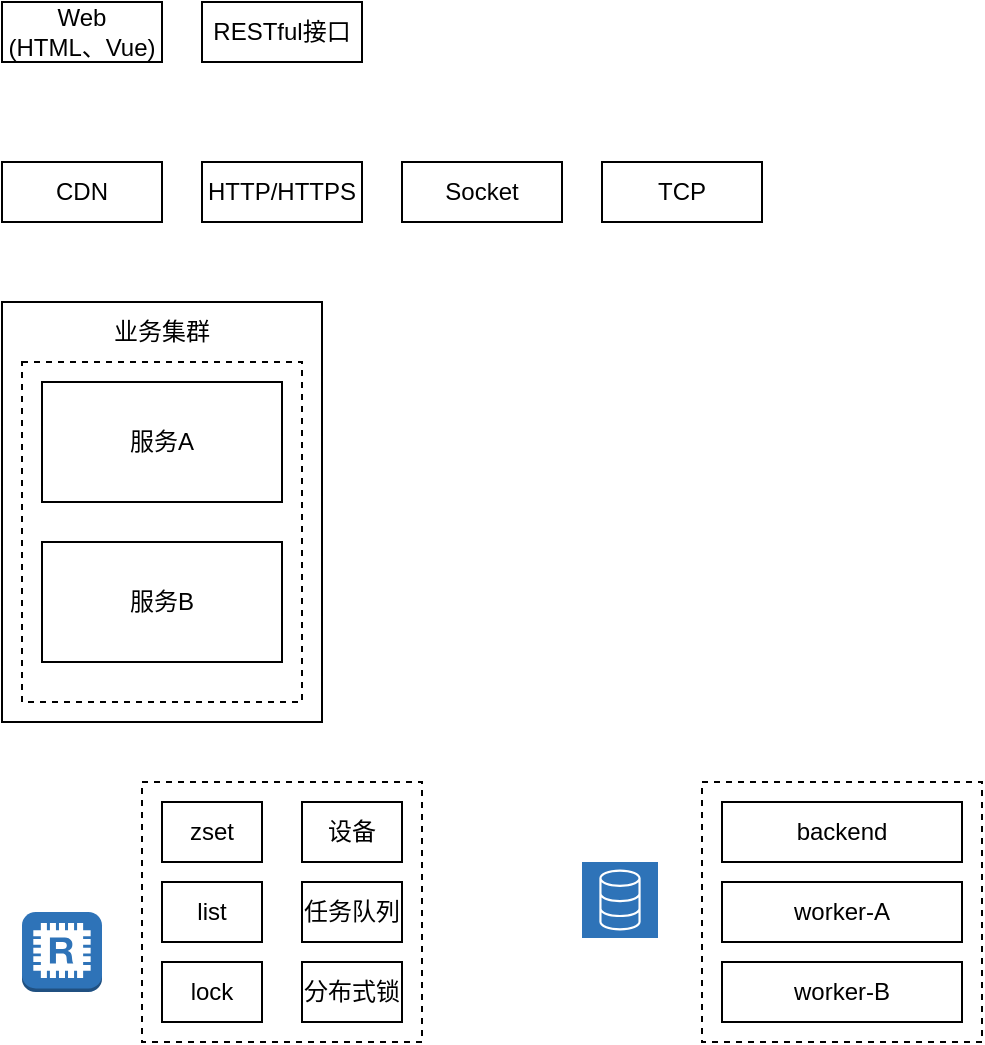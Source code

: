 <mxfile version="20.2.7" type="github">
  <diagram id="GtY6LZ8zVbbmF7SxlaTn" name="第 1 页">
    <mxGraphModel dx="1426" dy="768" grid="1" gridSize="10" guides="1" tooltips="1" connect="1" arrows="1" fold="1" page="1" pageScale="1" pageWidth="827" pageHeight="1169" math="0" shadow="0">
      <root>
        <mxCell id="0" />
        <mxCell id="1" parent="0" />
        <mxCell id="Mfqnt5UqTSs0oD8md9hm-1" value="Web&lt;br&gt;(HTML、Vue)" style="rounded=0;whiteSpace=wrap;html=1;" vertex="1" parent="1">
          <mxGeometry x="160" y="40" width="80" height="30" as="geometry" />
        </mxCell>
        <mxCell id="Mfqnt5UqTSs0oD8md9hm-2" value="RESTful接口" style="rounded=0;whiteSpace=wrap;html=1;" vertex="1" parent="1">
          <mxGeometry x="260" y="40" width="80" height="30" as="geometry" />
        </mxCell>
        <mxCell id="Mfqnt5UqTSs0oD8md9hm-3" value="CDN" style="rounded=0;whiteSpace=wrap;html=1;" vertex="1" parent="1">
          <mxGeometry x="160" y="120" width="80" height="30" as="geometry" />
        </mxCell>
        <mxCell id="Mfqnt5UqTSs0oD8md9hm-4" value="HTTP/HTTPS" style="rounded=0;whiteSpace=wrap;html=1;" vertex="1" parent="1">
          <mxGeometry x="260" y="120" width="80" height="30" as="geometry" />
        </mxCell>
        <mxCell id="Mfqnt5UqTSs0oD8md9hm-5" value="Socket" style="rounded=0;whiteSpace=wrap;html=1;" vertex="1" parent="1">
          <mxGeometry x="360" y="120" width="80" height="30" as="geometry" />
        </mxCell>
        <mxCell id="Mfqnt5UqTSs0oD8md9hm-6" value="TCP" style="rounded=0;whiteSpace=wrap;html=1;" vertex="1" parent="1">
          <mxGeometry x="460" y="120" width="80" height="30" as="geometry" />
        </mxCell>
        <mxCell id="Mfqnt5UqTSs0oD8md9hm-7" value="" style="rounded=0;whiteSpace=wrap;html=1;" vertex="1" parent="1">
          <mxGeometry x="160" y="190" width="160" height="210" as="geometry" />
        </mxCell>
        <mxCell id="Mfqnt5UqTSs0oD8md9hm-8" value="业务集群" style="text;html=1;strokeColor=none;fillColor=none;align=center;verticalAlign=middle;whiteSpace=wrap;rounded=0;" vertex="1" parent="1">
          <mxGeometry x="210" y="190" width="60" height="30" as="geometry" />
        </mxCell>
        <mxCell id="Mfqnt5UqTSs0oD8md9hm-9" value="" style="rounded=0;whiteSpace=wrap;html=1;dashed=1;" vertex="1" parent="1">
          <mxGeometry x="170" y="220" width="140" height="170" as="geometry" />
        </mxCell>
        <mxCell id="Mfqnt5UqTSs0oD8md9hm-10" value="服务A" style="rounded=0;whiteSpace=wrap;html=1;" vertex="1" parent="1">
          <mxGeometry x="180" y="230" width="120" height="60" as="geometry" />
        </mxCell>
        <mxCell id="Mfqnt5UqTSs0oD8md9hm-11" value="服务B" style="rounded=0;whiteSpace=wrap;html=1;" vertex="1" parent="1">
          <mxGeometry x="180" y="310" width="120" height="60" as="geometry" />
        </mxCell>
        <mxCell id="Mfqnt5UqTSs0oD8md9hm-12" value="" style="outlineConnect=0;dashed=0;verticalLabelPosition=bottom;verticalAlign=top;align=center;html=1;shape=mxgraph.aws3.redis;fillColor=#2E73B8;gradientColor=none;" vertex="1" parent="1">
          <mxGeometry x="170" y="495" width="40" height="40" as="geometry" />
        </mxCell>
        <mxCell id="Mfqnt5UqTSs0oD8md9hm-13" value="" style="rounded=0;whiteSpace=wrap;html=1;dashed=1;" vertex="1" parent="1">
          <mxGeometry x="230" y="430" width="140" height="130" as="geometry" />
        </mxCell>
        <mxCell id="Mfqnt5UqTSs0oD8md9hm-14" value="zset" style="rounded=0;whiteSpace=wrap;html=1;" vertex="1" parent="1">
          <mxGeometry x="240" y="440" width="50" height="30" as="geometry" />
        </mxCell>
        <mxCell id="Mfqnt5UqTSs0oD8md9hm-15" value="list" style="rounded=0;whiteSpace=wrap;html=1;" vertex="1" parent="1">
          <mxGeometry x="240" y="480" width="50" height="30" as="geometry" />
        </mxCell>
        <mxCell id="Mfqnt5UqTSs0oD8md9hm-16" value="lock" style="rounded=0;whiteSpace=wrap;html=1;" vertex="1" parent="1">
          <mxGeometry x="240" y="520" width="50" height="30" as="geometry" />
        </mxCell>
        <mxCell id="Mfqnt5UqTSs0oD8md9hm-17" value="" style="sketch=0;points=[[0,0,0],[0.25,0,0],[0.5,0,0],[0.75,0,0],[1,0,0],[0,1,0],[0.25,1,0],[0.5,1,0],[0.75,1,0],[1,1,0],[0,0.25,0],[0,0.5,0],[0,0.75,0],[1,0.25,0],[1,0.5,0],[1,0.75,0]];outlineConnect=0;fontColor=#232F3E;gradientColor=#2E73B8;gradientDirection=north;fillColor=#2E73B8;strokeColor=#ffffff;dashed=0;verticalLabelPosition=bottom;verticalAlign=top;align=center;html=1;fontSize=12;fontStyle=0;aspect=fixed;shape=mxgraph.aws4.resourceIcon;resIcon=mxgraph.aws4.database;" vertex="1" parent="1">
          <mxGeometry x="450" y="470" width="38" height="38" as="geometry" />
        </mxCell>
        <mxCell id="Mfqnt5UqTSs0oD8md9hm-19" value="设备" style="rounded=0;whiteSpace=wrap;html=1;" vertex="1" parent="1">
          <mxGeometry x="310" y="440" width="50" height="30" as="geometry" />
        </mxCell>
        <mxCell id="Mfqnt5UqTSs0oD8md9hm-20" value="分布式锁" style="rounded=0;whiteSpace=wrap;html=1;" vertex="1" parent="1">
          <mxGeometry x="310" y="520" width="50" height="30" as="geometry" />
        </mxCell>
        <mxCell id="Mfqnt5UqTSs0oD8md9hm-21" value="任务队列" style="rounded=0;whiteSpace=wrap;html=1;" vertex="1" parent="1">
          <mxGeometry x="310" y="480" width="50" height="30" as="geometry" />
        </mxCell>
        <mxCell id="Mfqnt5UqTSs0oD8md9hm-22" value="" style="rounded=0;whiteSpace=wrap;html=1;dashed=1;" vertex="1" parent="1">
          <mxGeometry x="510" y="430" width="140" height="130" as="geometry" />
        </mxCell>
        <mxCell id="Mfqnt5UqTSs0oD8md9hm-25" value="backend" style="rounded=0;whiteSpace=wrap;html=1;fillColor=#FFFFFF;gradientColor=#FFFFFF;" vertex="1" parent="1">
          <mxGeometry x="520" y="440" width="120" height="30" as="geometry" />
        </mxCell>
        <mxCell id="Mfqnt5UqTSs0oD8md9hm-26" value="worker-A" style="rounded=0;whiteSpace=wrap;html=1;fillColor=#FFFFFF;gradientColor=#FFFFFF;" vertex="1" parent="1">
          <mxGeometry x="520" y="480" width="120" height="30" as="geometry" />
        </mxCell>
        <mxCell id="Mfqnt5UqTSs0oD8md9hm-27" value="worker-B" style="rounded=0;whiteSpace=wrap;html=1;fillColor=#FFFFFF;gradientColor=#FFFFFF;" vertex="1" parent="1">
          <mxGeometry x="520" y="520" width="120" height="30" as="geometry" />
        </mxCell>
      </root>
    </mxGraphModel>
  </diagram>
</mxfile>
